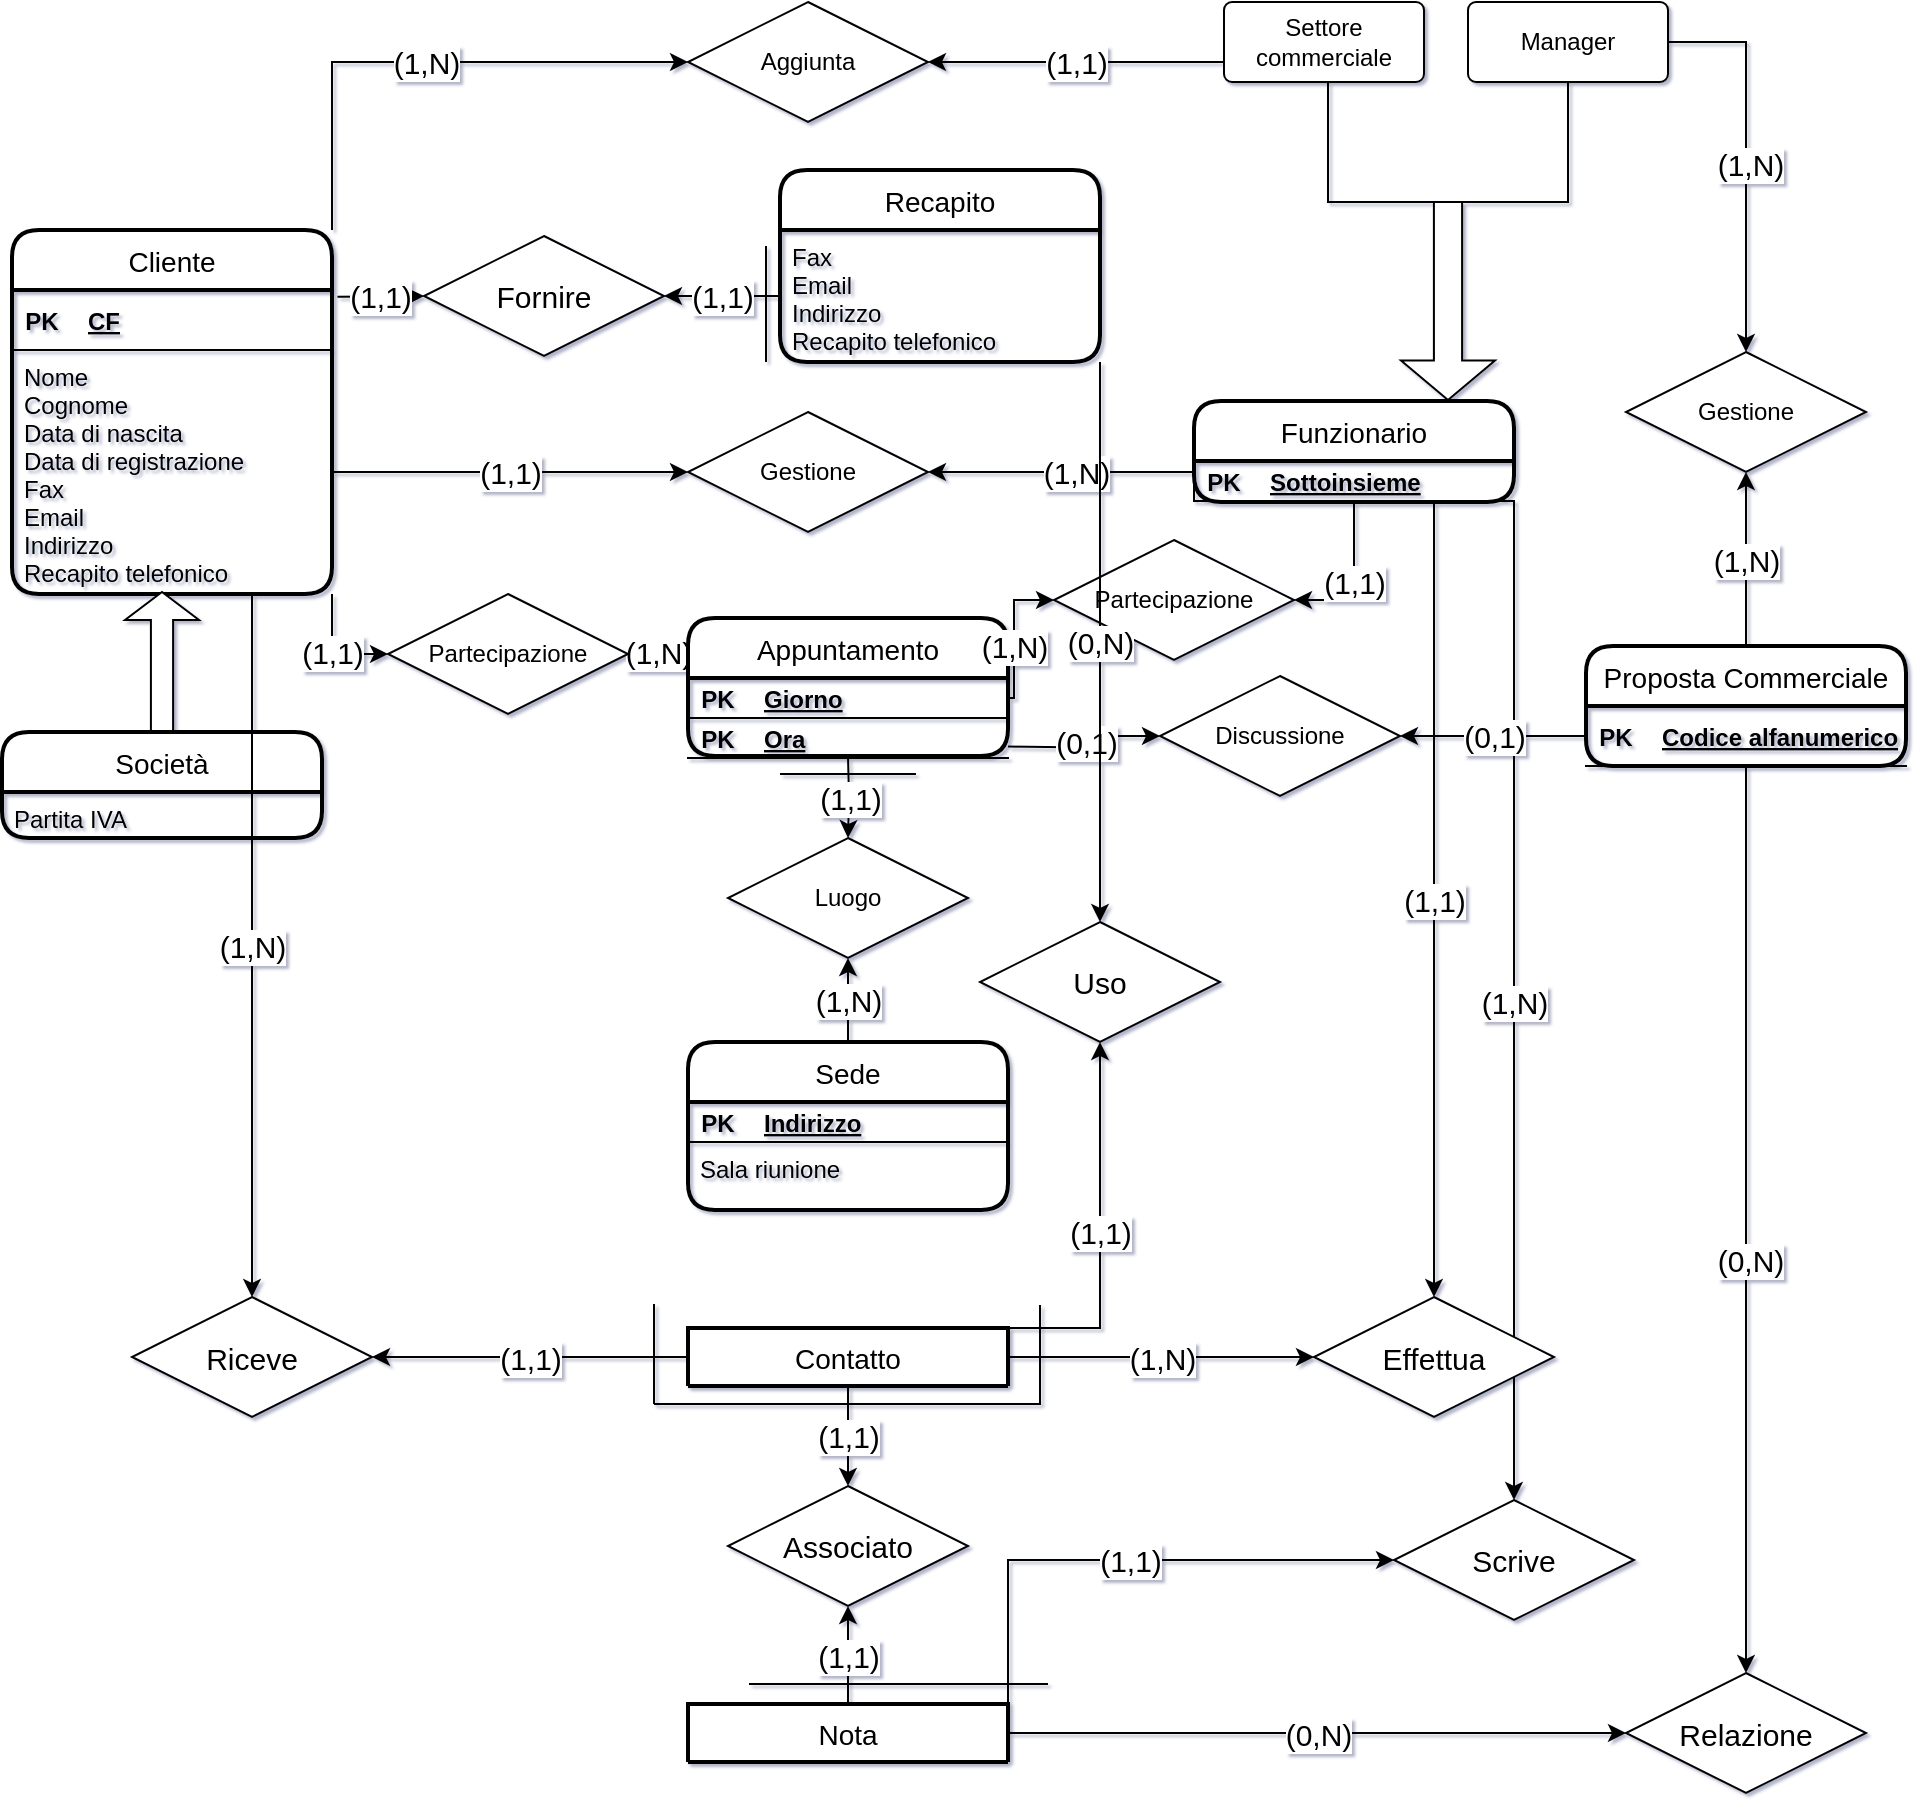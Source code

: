 <mxfile version="15.8.7" type="device"><diagram id="R2lEEEUBdFMjLlhIrx00" name="Page-1"><mxGraphModel dx="1117" dy="770" grid="0" gridSize="10" guides="1" tooltips="1" connect="1" arrows="1" fold="1" page="1" pageScale="1" pageWidth="850" pageHeight="1100" background="none" math="0" shadow="1" extFonts="Permanent Marker^https://fonts.googleapis.com/css?family=Permanent+Marker"><root><mxCell id="0"/><mxCell id="1" parent="0"/><mxCell id="VJOjhiWdW_YDHbtHJKbn-21" value="(1,N)" style="edgeStyle=orthogonalEdgeStyle;rounded=0;orthogonalLoop=1;jettySize=auto;html=1;exitX=1;exitY=0;exitDx=0;exitDy=0;fontSize=15;entryX=0;entryY=0.5;entryDx=0;entryDy=0;" edge="1" parent="1" source="4T5RwzuXy2C1hNCw67iF-1" target="4T5RwzuXy2C1hNCw67iF-84"><mxGeometry relative="1" as="geometry"><Array as="points"><mxPoint x="480" y="96"/></Array></mxGeometry></mxCell><mxCell id="4T5RwzuXy2C1hNCw67iF-1" value="Cliente" style="swimlane;childLayout=stackLayout;horizontal=1;startSize=30;horizontalStack=0;rounded=1;fontSize=14;fontStyle=0;strokeWidth=2;resizeParent=0;resizeLast=1;shadow=0;dashed=0;align=center;" parent="1" vertex="1"><mxGeometry x="320" y="180" width="160" height="182" as="geometry"/></mxCell><mxCell id="4T5RwzuXy2C1hNCw67iF-35" value="" style="shape=table;startSize=0;container=1;collapsible=1;childLayout=tableLayout;fixedRows=1;rowLines=0;fontStyle=0;align=center;resizeLast=1;strokeColor=none;fillColor=none;" parent="4T5RwzuXy2C1hNCw67iF-1" vertex="1"><mxGeometry y="30" width="160" height="30" as="geometry"/></mxCell><mxCell id="4T5RwzuXy2C1hNCw67iF-36" value="" style="shape=partialRectangle;collapsible=0;dropTarget=0;pointerEvents=0;fillColor=none;top=0;left=0;bottom=1;right=0;points=[[0,0.5],[1,0.5]];portConstraint=eastwest;" parent="4T5RwzuXy2C1hNCw67iF-35" vertex="1"><mxGeometry width="160" height="30" as="geometry"/></mxCell><mxCell id="4T5RwzuXy2C1hNCw67iF-37" value="PK" style="shape=partialRectangle;connectable=0;fillColor=none;top=0;left=0;bottom=0;right=0;fontStyle=1;overflow=hidden;" parent="4T5RwzuXy2C1hNCw67iF-36" vertex="1"><mxGeometry width="30" height="30" as="geometry"><mxRectangle width="30" height="30" as="alternateBounds"/></mxGeometry></mxCell><mxCell id="4T5RwzuXy2C1hNCw67iF-38" value="CF" style="shape=partialRectangle;connectable=0;fillColor=none;top=0;left=0;bottom=0;right=0;align=left;spacingLeft=6;fontStyle=5;overflow=hidden;labelBackgroundColor=none;labelBorderColor=none;" parent="4T5RwzuXy2C1hNCw67iF-36" vertex="1"><mxGeometry x="30" width="130" height="30" as="geometry"><mxRectangle width="130" height="30" as="alternateBounds"/></mxGeometry></mxCell><mxCell id="4T5RwzuXy2C1hNCw67iF-2" value="Nome&#10;Cognome&#10;Data di nascita&#10;Data di registrazione&#10;Fax&#10;Email&#10;Indirizzo&#10;Recapito telefonico" style="align=left;strokeColor=none;fillColor=none;spacingLeft=4;fontSize=12;verticalAlign=top;resizable=0;rotatable=0;part=1;labelBackgroundColor=none;labelBorderColor=none;" parent="4T5RwzuXy2C1hNCw67iF-1" vertex="1"><mxGeometry y="60" width="160" height="122" as="geometry"/></mxCell><mxCell id="4T5RwzuXy2C1hNCw67iF-3" value="" style="shape=singleArrow;direction=north;whiteSpace=wrap;html=1;labelBackgroundColor=none;labelBorderColor=none;" parent="1" vertex="1"><mxGeometry x="376.5" y="361" width="37" height="70" as="geometry"/></mxCell><mxCell id="4T5RwzuXy2C1hNCw67iF-4" value="Società" style="swimlane;childLayout=stackLayout;horizontal=1;startSize=30;horizontalStack=0;rounded=1;fontSize=14;fontStyle=0;strokeWidth=2;resizeParent=0;resizeLast=1;shadow=0;dashed=0;align=center;" parent="1" vertex="1"><mxGeometry x="315" y="431" width="160" height="53" as="geometry"/></mxCell><mxCell id="4T5RwzuXy2C1hNCw67iF-5" value="Partita IVA" style="align=left;strokeColor=none;fillColor=none;spacingLeft=4;fontSize=12;verticalAlign=top;resizable=0;rotatable=0;part=1;labelBackgroundColor=none;labelBorderColor=none;" parent="4T5RwzuXy2C1hNCw67iF-4" vertex="1"><mxGeometry y="30" width="160" height="23" as="geometry"/></mxCell><mxCell id="VJOjhiWdW_YDHbtHJKbn-25" value="(1,N)" style="edgeStyle=orthogonalEdgeStyle;rounded=0;orthogonalLoop=1;jettySize=auto;html=1;exitX=0;exitY=1;exitDx=0;exitDy=0;fontSize=15;" edge="1" parent="1" source="4T5RwzuXy2C1hNCw67iF-6" target="4T5RwzuXy2C1hNCw67iF-9"><mxGeometry relative="1" as="geometry"><Array as="points"><mxPoint x="911" y="301"/></Array></mxGeometry></mxCell><mxCell id="VJOjhiWdW_YDHbtHJKbn-28" value="(1,1)" style="edgeStyle=orthogonalEdgeStyle;rounded=0;orthogonalLoop=1;jettySize=auto;html=1;exitX=0.5;exitY=1;exitDx=0;exitDy=0;entryX=1;entryY=0.5;entryDx=0;entryDy=0;fontSize=15;" edge="1" parent="1" source="4T5RwzuXy2C1hNCw67iF-6" target="4T5RwzuXy2C1hNCw67iF-21"><mxGeometry relative="1" as="geometry"/></mxCell><mxCell id="VJOjhiWdW_YDHbtHJKbn-57" value="(1,1)" style="edgeStyle=orthogonalEdgeStyle;rounded=0;orthogonalLoop=1;jettySize=auto;html=1;exitX=0.75;exitY=1;exitDx=0;exitDy=0;fontSize=15;" edge="1" parent="1" source="4T5RwzuXy2C1hNCw67iF-6" target="VJOjhiWdW_YDHbtHJKbn-49"><mxGeometry relative="1" as="geometry"/></mxCell><mxCell id="VJOjhiWdW_YDHbtHJKbn-68" value="(1,N)" style="edgeStyle=orthogonalEdgeStyle;rounded=0;orthogonalLoop=1;jettySize=auto;html=1;exitX=1;exitY=1;exitDx=0;exitDy=0;entryX=0.5;entryY=0;entryDx=0;entryDy=0;fontSize=15;" edge="1" parent="1" source="4T5RwzuXy2C1hNCw67iF-6" target="VJOjhiWdW_YDHbtHJKbn-67"><mxGeometry relative="1" as="geometry"/></mxCell><mxCell id="4T5RwzuXy2C1hNCw67iF-6" value="Funzionario" style="swimlane;childLayout=stackLayout;horizontal=1;startSize=30;horizontalStack=0;rounded=1;fontSize=14;fontStyle=0;strokeWidth=2;resizeParent=0;resizeLast=1;shadow=0;dashed=0;align=center;" parent="1" vertex="1"><mxGeometry x="911" y="265.5" width="160" height="50.5" as="geometry"/></mxCell><mxCell id="VJOjhiWdW_YDHbtHJKbn-97" value="" style="shape=table;startSize=0;container=1;collapsible=1;childLayout=tableLayout;fixedRows=1;rowLines=0;fontStyle=0;align=center;resizeLast=1;strokeColor=none;fillColor=none;fontSize=15;" vertex="1" parent="4T5RwzuXy2C1hNCw67iF-6"><mxGeometry y="30" width="160" height="20.5" as="geometry"/></mxCell><mxCell id="VJOjhiWdW_YDHbtHJKbn-98" value="" style="shape=partialRectangle;collapsible=0;dropTarget=0;pointerEvents=0;fillColor=none;top=0;left=0;bottom=1;right=0;points=[[0,0.5],[1,0.5]];portConstraint=eastwest;fontSize=15;" vertex="1" parent="VJOjhiWdW_YDHbtHJKbn-97"><mxGeometry width="160" height="20" as="geometry"/></mxCell><mxCell id="VJOjhiWdW_YDHbtHJKbn-99" value="PK" style="shape=partialRectangle;connectable=0;fillColor=none;top=0;left=0;bottom=0;right=0;fontStyle=1;overflow=hidden;fontSize=12;" vertex="1" parent="VJOjhiWdW_YDHbtHJKbn-98"><mxGeometry width="30" height="20" as="geometry"><mxRectangle width="30" height="20" as="alternateBounds"/></mxGeometry></mxCell><mxCell id="VJOjhiWdW_YDHbtHJKbn-100" value="Sottoinsieme" style="shape=partialRectangle;connectable=0;fillColor=none;top=0;left=0;bottom=0;right=0;align=left;spacingLeft=6;fontStyle=5;overflow=hidden;fontSize=12;" vertex="1" parent="VJOjhiWdW_YDHbtHJKbn-98"><mxGeometry x="30" width="130" height="20" as="geometry"><mxRectangle width="130" height="20" as="alternateBounds"/></mxGeometry></mxCell><mxCell id="VJOjhiWdW_YDHbtHJKbn-27" value="(1,N)" style="edgeStyle=orthogonalEdgeStyle;rounded=0;orthogonalLoop=1;jettySize=auto;html=1;exitX=0;exitY=0.25;exitDx=0;exitDy=0;fontSize=15;" edge="1" parent="1" source="4T5RwzuXy2C1hNCw67iF-17" target="4T5RwzuXy2C1hNCw67iF-14"><mxGeometry relative="1" as="geometry"/></mxCell><mxCell id="4T5RwzuXy2C1hNCw67iF-17" value="Appuntamento" style="swimlane;childLayout=stackLayout;horizontal=1;startSize=30;horizontalStack=0;rounded=1;fontSize=14;fontStyle=0;strokeWidth=2;resizeParent=0;resizeLast=1;shadow=0;dashed=0;align=center;" parent="1" vertex="1"><mxGeometry x="658" y="374" width="160" height="69" as="geometry"/></mxCell><mxCell id="VJOjhiWdW_YDHbtHJKbn-89" value="" style="shape=table;startSize=0;container=1;collapsible=1;childLayout=tableLayout;fixedRows=1;rowLines=0;fontStyle=0;align=center;resizeLast=1;strokeColor=none;fillColor=none;fontSize=15;" vertex="1" parent="4T5RwzuXy2C1hNCw67iF-17"><mxGeometry y="30" width="160" height="40" as="geometry"/></mxCell><mxCell id="VJOjhiWdW_YDHbtHJKbn-93" value="" style="shape=partialRectangle;collapsible=0;dropTarget=0;pointerEvents=0;fillColor=none;top=0;left=0;bottom=1;right=0;points=[[0,0.5],[1,0.5]];portConstraint=eastwest;fontSize=15;" vertex="1" parent="VJOjhiWdW_YDHbtHJKbn-89"><mxGeometry width="160" height="20" as="geometry"/></mxCell><mxCell id="VJOjhiWdW_YDHbtHJKbn-94" value="PK" style="shape=partialRectangle;connectable=0;fillColor=none;top=0;left=0;bottom=0;right=0;fontStyle=1;overflow=hidden;fontSize=12;" vertex="1" parent="VJOjhiWdW_YDHbtHJKbn-93"><mxGeometry width="30" height="20" as="geometry"><mxRectangle width="30" height="20" as="alternateBounds"/></mxGeometry></mxCell><mxCell id="VJOjhiWdW_YDHbtHJKbn-95" value="Giorno" style="shape=partialRectangle;connectable=0;fillColor=none;top=0;left=0;bottom=0;right=0;align=left;spacingLeft=6;fontStyle=5;overflow=hidden;fontSize=12;" vertex="1" parent="VJOjhiWdW_YDHbtHJKbn-93"><mxGeometry x="30" width="130" height="20" as="geometry"><mxRectangle width="130" height="20" as="alternateBounds"/></mxGeometry></mxCell><mxCell id="VJOjhiWdW_YDHbtHJKbn-90" value="" style="shape=partialRectangle;collapsible=0;dropTarget=0;pointerEvents=0;fillColor=none;top=0;left=0;bottom=1;right=0;points=[[0,0.5],[1,0.5]];portConstraint=eastwest;fontSize=15;" vertex="1" parent="VJOjhiWdW_YDHbtHJKbn-89"><mxGeometry y="20" width="160" height="20" as="geometry"/></mxCell><mxCell id="VJOjhiWdW_YDHbtHJKbn-91" value="PK" style="shape=partialRectangle;connectable=0;fillColor=none;top=0;left=0;bottom=0;right=0;fontStyle=1;overflow=hidden;fontSize=12;" vertex="1" parent="VJOjhiWdW_YDHbtHJKbn-90"><mxGeometry width="30" height="20" as="geometry"><mxRectangle width="30" height="20" as="alternateBounds"/></mxGeometry></mxCell><mxCell id="VJOjhiWdW_YDHbtHJKbn-92" value="Ora" style="shape=partialRectangle;connectable=0;fillColor=none;top=0;left=0;bottom=0;right=0;align=left;spacingLeft=6;fontStyle=5;overflow=hidden;fontSize=12;" vertex="1" parent="VJOjhiWdW_YDHbtHJKbn-90"><mxGeometry x="30" width="130" height="20" as="geometry"><mxRectangle width="130" height="20" as="alternateBounds"/></mxGeometry></mxCell><mxCell id="4T5RwzuXy2C1hNCw67iF-19" style="edgeStyle=orthogonalEdgeStyle;rounded=0;orthogonalLoop=1;jettySize=auto;html=1;exitX=0.5;exitY=1;exitDx=0;exitDy=0;" parent="4T5RwzuXy2C1hNCw67iF-17" edge="1"><mxGeometry relative="1" as="geometry"><mxPoint x="80" y="69" as="sourcePoint"/><mxPoint x="80" y="69" as="targetPoint"/></mxGeometry></mxCell><mxCell id="VJOjhiWdW_YDHbtHJKbn-32" value="(1,N)" style="edgeStyle=orthogonalEdgeStyle;rounded=0;orthogonalLoop=1;jettySize=auto;html=1;exitX=0.5;exitY=0;exitDx=0;exitDy=0;entryX=0.5;entryY=1;entryDx=0;entryDy=0;fontSize=15;" edge="1" parent="1" source="4T5RwzuXy2C1hNCw67iF-25" target="4T5RwzuXy2C1hNCw67iF-27"><mxGeometry relative="1" as="geometry"/></mxCell><mxCell id="4T5RwzuXy2C1hNCw67iF-25" value="Sede" style="swimlane;childLayout=stackLayout;horizontal=1;startSize=30;horizontalStack=0;rounded=1;fontSize=14;fontStyle=0;strokeWidth=2;resizeParent=0;resizeLast=1;shadow=0;dashed=0;align=center;" parent="1" vertex="1"><mxGeometry x="658" y="586" width="160" height="84" as="geometry"/></mxCell><mxCell id="4T5RwzuXy2C1hNCw67iF-39" value="" style="shape=table;startSize=0;container=1;collapsible=1;childLayout=tableLayout;fixedRows=1;rowLines=0;fontStyle=0;align=center;resizeLast=1;strokeColor=none;fillColor=none;" parent="4T5RwzuXy2C1hNCw67iF-25" vertex="1"><mxGeometry y="30" width="160" height="20" as="geometry"/></mxCell><mxCell id="4T5RwzuXy2C1hNCw67iF-40" value="" style="shape=partialRectangle;collapsible=0;dropTarget=0;pointerEvents=0;fillColor=none;top=0;left=0;bottom=1;right=0;points=[[0,0.5],[1,0.5]];portConstraint=eastwest;" parent="4T5RwzuXy2C1hNCw67iF-39" vertex="1"><mxGeometry width="160" height="20" as="geometry"/></mxCell><mxCell id="4T5RwzuXy2C1hNCw67iF-41" value="PK" style="shape=partialRectangle;connectable=0;fillColor=none;top=0;left=0;bottom=0;right=0;fontStyle=1;overflow=hidden;" parent="4T5RwzuXy2C1hNCw67iF-40" vertex="1"><mxGeometry width="30" height="20" as="geometry"><mxRectangle width="30" height="20" as="alternateBounds"/></mxGeometry></mxCell><mxCell id="4T5RwzuXy2C1hNCw67iF-42" value="Indirizzo" style="shape=partialRectangle;connectable=0;fillColor=none;top=0;left=0;bottom=0;right=0;align=left;spacingLeft=6;fontStyle=5;overflow=hidden;labelBackgroundColor=none;labelBorderColor=none;" parent="4T5RwzuXy2C1hNCw67iF-40" vertex="1"><mxGeometry x="30" width="130" height="20" as="geometry"><mxRectangle width="130" height="20" as="alternateBounds"/></mxGeometry></mxCell><mxCell id="4T5RwzuXy2C1hNCw67iF-26" value="Sala riunione" style="align=left;strokeColor=none;fillColor=none;spacingLeft=4;fontSize=12;verticalAlign=top;resizable=0;rotatable=0;part=1;labelBackgroundColor=none;labelBorderColor=none;" parent="4T5RwzuXy2C1hNCw67iF-25" vertex="1"><mxGeometry y="50" width="160" height="34" as="geometry"/></mxCell><mxCell id="4T5RwzuXy2C1hNCw67iF-9" value="Gestione" style="shape=rhombus;perimeter=rhombusPerimeter;whiteSpace=wrap;html=1;align=center;labelBackgroundColor=none;labelBorderColor=none;" parent="1" vertex="1"><mxGeometry x="658" y="271" width="120" height="60" as="geometry"/></mxCell><mxCell id="4T5RwzuXy2C1hNCw67iF-14" value="Partecipazione" style="shape=rhombus;perimeter=rhombusPerimeter;whiteSpace=wrap;html=1;align=center;labelBackgroundColor=none;labelBorderColor=none;" parent="1" vertex="1"><mxGeometry x="508" y="362" width="120" height="60" as="geometry"/></mxCell><mxCell id="4T5RwzuXy2C1hNCw67iF-21" value="Partecipazione" style="shape=rhombus;perimeter=rhombusPerimeter;whiteSpace=wrap;html=1;align=center;labelBackgroundColor=none;labelBorderColor=none;" parent="1" vertex="1"><mxGeometry x="841" y="335" width="120" height="60" as="geometry"/></mxCell><mxCell id="4T5RwzuXy2C1hNCw67iF-27" value="Luogo" style="shape=rhombus;perimeter=rhombusPerimeter;whiteSpace=wrap;html=1;align=center;labelBackgroundColor=none;labelBorderColor=none;" parent="1" vertex="1"><mxGeometry x="678" y="484" width="120" height="60" as="geometry"/></mxCell><mxCell id="VJOjhiWdW_YDHbtHJKbn-37" value="(1,N)" style="edgeStyle=orthogonalEdgeStyle;rounded=0;orthogonalLoop=1;jettySize=auto;html=1;exitX=0.5;exitY=0;exitDx=0;exitDy=0;fontSize=15;" edge="1" parent="1" source="4T5RwzuXy2C1hNCw67iF-62" target="4T5RwzuXy2C1hNCw67iF-77"><mxGeometry relative="1" as="geometry"/></mxCell><mxCell id="VJOjhiWdW_YDHbtHJKbn-64" style="edgeStyle=orthogonalEdgeStyle;rounded=0;orthogonalLoop=1;jettySize=auto;html=1;entryX=0.5;entryY=0;entryDx=0;entryDy=0;fontSize=15;" edge="1" parent="1" source="4T5RwzuXy2C1hNCw67iF-62" target="VJOjhiWdW_YDHbtHJKbn-63"><mxGeometry relative="1" as="geometry"/></mxCell><mxCell id="VJOjhiWdW_YDHbtHJKbn-66" value="(0,N)" style="edgeLabel;html=1;align=center;verticalAlign=middle;resizable=0;points=[];fontSize=15;" vertex="1" connectable="0" parent="VJOjhiWdW_YDHbtHJKbn-64"><mxGeometry x="0.086" y="2" relative="1" as="geometry"><mxPoint as="offset"/></mxGeometry></mxCell><mxCell id="4T5RwzuXy2C1hNCw67iF-62" value="Proposta Commerciale" style="swimlane;childLayout=stackLayout;horizontal=1;startSize=30;horizontalStack=0;rounded=1;fontSize=14;fontStyle=0;strokeWidth=2;resizeParent=0;resizeLast=1;shadow=0;dashed=0;align=center;" parent="1" vertex="1"><mxGeometry x="1107" y="388" width="160" height="60" as="geometry"/></mxCell><mxCell id="4T5RwzuXy2C1hNCw67iF-64" value="" style="shape=table;startSize=0;container=1;collapsible=1;childLayout=tableLayout;fixedRows=1;rowLines=0;fontStyle=0;align=center;resizeLast=1;strokeColor=none;fillColor=none;" parent="4T5RwzuXy2C1hNCw67iF-62" vertex="1"><mxGeometry y="30" width="160" height="30" as="geometry"/></mxCell><mxCell id="4T5RwzuXy2C1hNCw67iF-65" value="" style="shape=partialRectangle;collapsible=0;dropTarget=0;pointerEvents=0;fillColor=none;top=0;left=0;bottom=1;right=0;points=[[0,0.5],[1,0.5]];portConstraint=eastwest;" parent="4T5RwzuXy2C1hNCw67iF-64" vertex="1"><mxGeometry width="160" height="30" as="geometry"/></mxCell><mxCell id="4T5RwzuXy2C1hNCw67iF-66" value="PK" style="shape=partialRectangle;connectable=0;fillColor=none;top=0;left=0;bottom=0;right=0;fontStyle=1;overflow=hidden;" parent="4T5RwzuXy2C1hNCw67iF-65" vertex="1"><mxGeometry width="30" height="30" as="geometry"><mxRectangle width="30" height="30" as="alternateBounds"/></mxGeometry></mxCell><mxCell id="4T5RwzuXy2C1hNCw67iF-67" value="Codice alfanumerico" style="shape=partialRectangle;connectable=0;fillColor=none;top=0;left=0;bottom=0;right=0;align=left;spacingLeft=6;fontStyle=5;overflow=hidden;labelBackgroundColor=none;labelBorderColor=none;" parent="4T5RwzuXy2C1hNCw67iF-65" vertex="1"><mxGeometry x="30" width="130" height="30" as="geometry"><mxRectangle width="130" height="30" as="alternateBounds"/></mxGeometry></mxCell><mxCell id="4T5RwzuXy2C1hNCw67iF-68" value="Discussione" style="shape=rhombus;perimeter=rhombusPerimeter;whiteSpace=wrap;html=1;align=center;labelBackgroundColor=none;labelBorderColor=none;" parent="1" vertex="1"><mxGeometry x="894" y="403" width="120" height="60" as="geometry"/></mxCell><mxCell id="4T5RwzuXy2C1hNCw67iF-73" value="" style="shape=singleArrow;direction=south;whiteSpace=wrap;html=1;labelBackgroundColor=none;labelBorderColor=none;" parent="1" vertex="1"><mxGeometry x="1014.5" y="166" width="47" height="99" as="geometry"/></mxCell><mxCell id="4T5RwzuXy2C1hNCw67iF-74" value="" style="shape=partialRectangle;whiteSpace=wrap;html=1;bottom=1;right=1;left=1;top=0;fillColor=none;routingCenterX=-0.5;labelBackgroundColor=none;labelBorderColor=none;" parent="1" vertex="1"><mxGeometry x="978" y="106" width="120" height="60" as="geometry"/></mxCell><mxCell id="VJOjhiWdW_YDHbtHJKbn-22" value="(1,1)" style="edgeStyle=orthogonalEdgeStyle;rounded=0;orthogonalLoop=1;jettySize=auto;html=1;exitX=0;exitY=0.75;exitDx=0;exitDy=0;entryX=1;entryY=0.5;entryDx=0;entryDy=0;fontSize=15;" edge="1" parent="1" source="4T5RwzuXy2C1hNCw67iF-75" target="4T5RwzuXy2C1hNCw67iF-84"><mxGeometry relative="1" as="geometry"/></mxCell><mxCell id="4T5RwzuXy2C1hNCw67iF-75" value="Settore commerciale" style="rounded=1;arcSize=10;whiteSpace=wrap;html=1;align=center;labelBackgroundColor=none;labelBorderColor=none;" parent="1" vertex="1"><mxGeometry x="926" y="66" width="100" height="40" as="geometry"/></mxCell><mxCell id="VJOjhiWdW_YDHbtHJKbn-38" style="edgeStyle=orthogonalEdgeStyle;rounded=0;orthogonalLoop=1;jettySize=auto;html=1;exitX=1;exitY=0.5;exitDx=0;exitDy=0;fontSize=15;" edge="1" parent="1" source="4T5RwzuXy2C1hNCw67iF-76" target="4T5RwzuXy2C1hNCw67iF-77"><mxGeometry relative="1" as="geometry"/></mxCell><mxCell id="VJOjhiWdW_YDHbtHJKbn-39" value="(1,N)" style="edgeLabel;html=1;align=center;verticalAlign=middle;resizable=0;points=[];fontSize=15;" vertex="1" connectable="0" parent="VJOjhiWdW_YDHbtHJKbn-38"><mxGeometry x="0.027" y="2" relative="1" as="geometry"><mxPoint as="offset"/></mxGeometry></mxCell><mxCell id="4T5RwzuXy2C1hNCw67iF-76" value="Manager" style="rounded=1;arcSize=10;whiteSpace=wrap;html=1;align=center;labelBackgroundColor=none;labelBorderColor=none;" parent="1" vertex="1"><mxGeometry x="1048" y="66" width="100" height="40" as="geometry"/></mxCell><mxCell id="4T5RwzuXy2C1hNCw67iF-77" value="Gestione" style="shape=rhombus;perimeter=rhombusPerimeter;whiteSpace=wrap;html=1;align=center;labelBackgroundColor=none;labelBorderColor=none;" parent="1" vertex="1"><mxGeometry x="1127" y="241" width="120" height="60" as="geometry"/></mxCell><mxCell id="4T5RwzuXy2C1hNCw67iF-84" value="Aggiunta" style="shape=rhombus;perimeter=rhombusPerimeter;whiteSpace=wrap;html=1;align=center;labelBackgroundColor=none;labelBorderColor=none;" parent="1" vertex="1"><mxGeometry x="658" y="66" width="120" height="60" as="geometry"/></mxCell><mxCell id="VJOjhiWdW_YDHbtHJKbn-56" value="(1,1)" style="edgeStyle=orthogonalEdgeStyle;rounded=0;orthogonalLoop=1;jettySize=auto;html=1;exitX=0.5;exitY=0;exitDx=0;exitDy=0;fontSize=15;" edge="1" parent="1" source="VJOjhiWdW_YDHbtHJKbn-1" target="VJOjhiWdW_YDHbtHJKbn-54"><mxGeometry relative="1" as="geometry"/></mxCell><mxCell id="VJOjhiWdW_YDHbtHJKbn-65" value="(0,N)" style="edgeStyle=orthogonalEdgeStyle;rounded=0;orthogonalLoop=1;jettySize=auto;html=1;exitX=1;exitY=0.5;exitDx=0;exitDy=0;fontSize=15;" edge="1" parent="1" source="VJOjhiWdW_YDHbtHJKbn-1" target="VJOjhiWdW_YDHbtHJKbn-63"><mxGeometry relative="1" as="geometry"/></mxCell><mxCell id="VJOjhiWdW_YDHbtHJKbn-70" value="(1,1)" style="edgeStyle=orthogonalEdgeStyle;rounded=0;orthogonalLoop=1;jettySize=auto;html=1;exitX=1;exitY=0;exitDx=0;exitDy=0;entryX=0;entryY=0.5;entryDx=0;entryDy=0;fontSize=15;" edge="1" parent="1" source="VJOjhiWdW_YDHbtHJKbn-1" target="VJOjhiWdW_YDHbtHJKbn-67"><mxGeometry relative="1" as="geometry"/></mxCell><mxCell id="VJOjhiWdW_YDHbtHJKbn-1" value="Nota" style="swimlane;childLayout=stackLayout;horizontal=1;startSize=30;horizontalStack=0;rounded=1;fontSize=14;fontStyle=0;strokeWidth=2;resizeParent=0;resizeLast=1;shadow=0;dashed=0;align=center;" vertex="1" parent="1"><mxGeometry x="658" y="917" width="160" height="29" as="geometry"/></mxCell><mxCell id="VJOjhiWdW_YDHbtHJKbn-24" value="(1,1)" style="edgeStyle=orthogonalEdgeStyle;rounded=0;orthogonalLoop=1;jettySize=auto;html=1;exitX=1;exitY=0.5;exitDx=0;exitDy=0;entryX=0;entryY=0.5;entryDx=0;entryDy=0;fontSize=15;" edge="1" parent="1" source="4T5RwzuXy2C1hNCw67iF-2" target="4T5RwzuXy2C1hNCw67iF-9"><mxGeometry relative="1" as="geometry"/></mxCell><mxCell id="VJOjhiWdW_YDHbtHJKbn-26" value="(1,1)" style="edgeStyle=orthogonalEdgeStyle;rounded=0;orthogonalLoop=1;jettySize=auto;html=1;exitX=1;exitY=1;exitDx=0;exitDy=0;entryX=0;entryY=0.5;entryDx=0;entryDy=0;fontSize=15;" edge="1" parent="1" source="4T5RwzuXy2C1hNCw67iF-2" target="4T5RwzuXy2C1hNCw67iF-14"><mxGeometry relative="1" as="geometry"/></mxCell><mxCell id="VJOjhiWdW_YDHbtHJKbn-30" value="(1,N)" style="edgeStyle=orthogonalEdgeStyle;rounded=0;orthogonalLoop=1;jettySize=auto;html=1;exitX=1;exitY=0.25;exitDx=0;exitDy=0;entryX=0;entryY=0.5;entryDx=0;entryDy=0;fontSize=15;" edge="1" parent="1" target="4T5RwzuXy2C1hNCw67iF-21"><mxGeometry relative="1" as="geometry"><mxPoint x="818" y="428.75" as="sourcePoint"/><Array as="points"><mxPoint x="821" y="414"/><mxPoint x="821" y="365"/></Array></mxGeometry></mxCell><mxCell id="VJOjhiWdW_YDHbtHJKbn-31" value="(1,1)" style="edgeStyle=orthogonalEdgeStyle;rounded=0;orthogonalLoop=1;jettySize=auto;html=1;exitX=0.5;exitY=1;exitDx=0;exitDy=0;fontSize=15;" edge="1" parent="1" target="4T5RwzuXy2C1hNCw67iF-27"><mxGeometry relative="1" as="geometry"><mxPoint x="738" y="443" as="sourcePoint"/></mxGeometry></mxCell><mxCell id="VJOjhiWdW_YDHbtHJKbn-35" value="(0,1)" style="edgeStyle=orthogonalEdgeStyle;rounded=0;orthogonalLoop=1;jettySize=auto;html=1;exitX=1;exitY=0.75;exitDx=0;exitDy=0;entryX=0;entryY=0.5;entryDx=0;entryDy=0;fontSize=15;" edge="1" parent="1" target="4T5RwzuXy2C1hNCw67iF-68"><mxGeometry relative="1" as="geometry"><mxPoint x="818" y="438.25" as="sourcePoint"/></mxGeometry></mxCell><mxCell id="VJOjhiWdW_YDHbtHJKbn-36" value="(0,1)" style="edgeStyle=orthogonalEdgeStyle;rounded=0;orthogonalLoop=1;jettySize=auto;html=1;exitX=0;exitY=0.5;exitDx=0;exitDy=0;entryX=1;entryY=0.5;entryDx=0;entryDy=0;fontSize=15;" edge="1" parent="1" source="4T5RwzuXy2C1hNCw67iF-65" target="4T5RwzuXy2C1hNCw67iF-68"><mxGeometry relative="1" as="geometry"/></mxCell><mxCell id="VJOjhiWdW_YDHbtHJKbn-43" value="" style="endArrow=none;html=1;rounded=0;fontSize=15;" edge="1" parent="1"><mxGeometry width="50" height="50" relative="1" as="geometry"><mxPoint x="704" y="452" as="sourcePoint"/><mxPoint x="772" y="452" as="targetPoint"/></mxGeometry></mxCell><mxCell id="VJOjhiWdW_YDHbtHJKbn-51" value="(1,N)" style="edgeStyle=orthogonalEdgeStyle;rounded=0;orthogonalLoop=1;jettySize=auto;html=1;exitX=1;exitY=0.5;exitDx=0;exitDy=0;fontSize=15;" edge="1" parent="1" source="VJOjhiWdW_YDHbtHJKbn-46" target="VJOjhiWdW_YDHbtHJKbn-49"><mxGeometry relative="1" as="geometry"/></mxCell><mxCell id="VJOjhiWdW_YDHbtHJKbn-52" value="(1,1)" style="edgeStyle=orthogonalEdgeStyle;rounded=0;orthogonalLoop=1;jettySize=auto;html=1;exitX=0;exitY=0.5;exitDx=0;exitDy=0;entryX=1;entryY=0.5;entryDx=0;entryDy=0;fontSize=15;" edge="1" parent="1" source="VJOjhiWdW_YDHbtHJKbn-46" target="VJOjhiWdW_YDHbtHJKbn-48"><mxGeometry relative="1" as="geometry"/></mxCell><mxCell id="VJOjhiWdW_YDHbtHJKbn-55" value="(1,1)" style="edgeStyle=orthogonalEdgeStyle;rounded=0;orthogonalLoop=1;jettySize=auto;html=1;exitX=0.5;exitY=1;exitDx=0;exitDy=0;fontSize=15;" edge="1" parent="1" source="VJOjhiWdW_YDHbtHJKbn-46" target="VJOjhiWdW_YDHbtHJKbn-54"><mxGeometry relative="1" as="geometry"/></mxCell><mxCell id="VJOjhiWdW_YDHbtHJKbn-87" value="(1,1)" style="edgeStyle=orthogonalEdgeStyle;rounded=0;orthogonalLoop=1;jettySize=auto;html=1;exitX=1;exitY=0;exitDx=0;exitDy=0;entryX=0.5;entryY=1;entryDx=0;entryDy=0;fontSize=15;" edge="1" parent="1" source="VJOjhiWdW_YDHbtHJKbn-46" target="VJOjhiWdW_YDHbtHJKbn-85"><mxGeometry relative="1" as="geometry"><Array as="points"><mxPoint x="864" y="729"/></Array></mxGeometry></mxCell><mxCell id="VJOjhiWdW_YDHbtHJKbn-46" value="Contatto" style="swimlane;childLayout=stackLayout;horizontal=1;startSize=30;horizontalStack=0;rounded=1;fontSize=14;fontStyle=0;strokeWidth=2;resizeParent=0;resizeLast=1;shadow=0;dashed=0;align=center;" vertex="1" parent="1"><mxGeometry x="658" y="729" width="160" height="29" as="geometry"/></mxCell><mxCell id="VJOjhiWdW_YDHbtHJKbn-48" value="Riceve" style="shape=rhombus;perimeter=rhombusPerimeter;whiteSpace=wrap;html=1;align=center;fontSize=15;" vertex="1" parent="1"><mxGeometry x="380" y="713.5" width="120" height="60" as="geometry"/></mxCell><mxCell id="VJOjhiWdW_YDHbtHJKbn-49" value="Effettua" style="shape=rhombus;perimeter=rhombusPerimeter;whiteSpace=wrap;html=1;align=center;fontSize=15;" vertex="1" parent="1"><mxGeometry x="971" y="713.5" width="120" height="60" as="geometry"/></mxCell><mxCell id="VJOjhiWdW_YDHbtHJKbn-53" value="(1,N)" style="edgeStyle=orthogonalEdgeStyle;rounded=0;orthogonalLoop=1;jettySize=auto;html=1;exitX=0.75;exitY=1;exitDx=0;exitDy=0;fontSize=15;" edge="1" parent="1" source="4T5RwzuXy2C1hNCw67iF-2" target="VJOjhiWdW_YDHbtHJKbn-48"><mxGeometry relative="1" as="geometry"/></mxCell><mxCell id="VJOjhiWdW_YDHbtHJKbn-54" value="Associato" style="shape=rhombus;perimeter=rhombusPerimeter;whiteSpace=wrap;html=1;align=center;fontSize=15;" vertex="1" parent="1"><mxGeometry x="678" y="808" width="120" height="60" as="geometry"/></mxCell><mxCell id="VJOjhiWdW_YDHbtHJKbn-59" value="" style="endArrow=none;html=1;rounded=0;fontSize=15;" edge="1" parent="1"><mxGeometry width="50" height="50" relative="1" as="geometry"><mxPoint x="688.5" y="907" as="sourcePoint"/><mxPoint x="838" y="907" as="targetPoint"/></mxGeometry></mxCell><mxCell id="VJOjhiWdW_YDHbtHJKbn-60" value="" style="endArrow=none;html=1;rounded=0;fontSize=15;" edge="1" parent="1"><mxGeometry width="50" height="50" relative="1" as="geometry"><mxPoint x="641" y="767" as="sourcePoint"/><mxPoint x="834" y="767" as="targetPoint"/></mxGeometry></mxCell><mxCell id="VJOjhiWdW_YDHbtHJKbn-61" value="" style="endArrow=none;html=1;rounded=0;fontSize=15;" edge="1" parent="1"><mxGeometry width="50" height="50" relative="1" as="geometry"><mxPoint x="641" y="767" as="sourcePoint"/><mxPoint x="641" y="717" as="targetPoint"/></mxGeometry></mxCell><mxCell id="VJOjhiWdW_YDHbtHJKbn-62" value="" style="endArrow=none;html=1;rounded=0;fontSize=15;" edge="1" parent="1"><mxGeometry width="50" height="50" relative="1" as="geometry"><mxPoint x="834" y="767.5" as="sourcePoint"/><mxPoint x="834" y="717.5" as="targetPoint"/></mxGeometry></mxCell><mxCell id="VJOjhiWdW_YDHbtHJKbn-63" value="Relazione" style="shape=rhombus;perimeter=rhombusPerimeter;whiteSpace=wrap;html=1;align=center;fontSize=15;" vertex="1" parent="1"><mxGeometry x="1127" y="901.5" width="120" height="60" as="geometry"/></mxCell><mxCell id="VJOjhiWdW_YDHbtHJKbn-67" value="Scrive" style="shape=rhombus;perimeter=rhombusPerimeter;whiteSpace=wrap;html=1;align=center;fontSize=15;" vertex="1" parent="1"><mxGeometry x="1011" y="815" width="120" height="60" as="geometry"/></mxCell><mxCell id="VJOjhiWdW_YDHbtHJKbn-71" value="Recapito" style="swimlane;childLayout=stackLayout;horizontal=1;startSize=30;horizontalStack=0;rounded=1;fontSize=14;fontStyle=0;strokeWidth=2;resizeParent=0;resizeLast=1;shadow=0;dashed=0;align=center;" vertex="1" parent="1"><mxGeometry x="704" y="150" width="160" height="96" as="geometry"/></mxCell><mxCell id="VJOjhiWdW_YDHbtHJKbn-72" value="Fax&#10;Email&#10;Indirizzo&#10;Recapito telefonico" style="align=left;strokeColor=none;fillColor=none;spacingLeft=4;fontSize=12;verticalAlign=top;resizable=0;rotatable=0;part=1;" vertex="1" parent="VJOjhiWdW_YDHbtHJKbn-71"><mxGeometry y="30" width="160" height="66" as="geometry"/></mxCell><mxCell id="VJOjhiWdW_YDHbtHJKbn-75" value="Fornire" style="shape=rhombus;perimeter=rhombusPerimeter;whiteSpace=wrap;html=1;align=center;fontSize=15;" vertex="1" parent="1"><mxGeometry x="526" y="183" width="120" height="60" as="geometry"/></mxCell><mxCell id="VJOjhiWdW_YDHbtHJKbn-76" value="(1,1)" style="edgeStyle=orthogonalEdgeStyle;rounded=0;orthogonalLoop=1;jettySize=auto;html=1;exitX=1.017;exitY=0.111;exitDx=0;exitDy=0;entryX=0;entryY=0.5;entryDx=0;entryDy=0;fontSize=15;exitPerimeter=0;" edge="1" parent="1" source="4T5RwzuXy2C1hNCw67iF-36" target="VJOjhiWdW_YDHbtHJKbn-75"><mxGeometry relative="1" as="geometry"><mxPoint x="500" y="218" as="sourcePoint"/></mxGeometry></mxCell><mxCell id="VJOjhiWdW_YDHbtHJKbn-78" value="(1,1)" style="edgeStyle=orthogonalEdgeStyle;rounded=0;orthogonalLoop=1;jettySize=auto;html=1;exitX=0;exitY=0.5;exitDx=0;exitDy=0;entryX=1;entryY=0.5;entryDx=0;entryDy=0;fontSize=15;" edge="1" parent="1" source="VJOjhiWdW_YDHbtHJKbn-72" target="VJOjhiWdW_YDHbtHJKbn-75"><mxGeometry relative="1" as="geometry"/></mxCell><mxCell id="VJOjhiWdW_YDHbtHJKbn-85" value="Uso" style="shape=rhombus;perimeter=rhombusPerimeter;whiteSpace=wrap;html=1;align=center;fontSize=15;" vertex="1" parent="1"><mxGeometry x="804" y="526" width="120" height="60" as="geometry"/></mxCell><mxCell id="VJOjhiWdW_YDHbtHJKbn-86" value="(0,N)" style="edgeStyle=orthogonalEdgeStyle;rounded=0;orthogonalLoop=1;jettySize=auto;html=1;exitX=1;exitY=1;exitDx=0;exitDy=0;entryX=0.5;entryY=0;entryDx=0;entryDy=0;fontSize=15;" edge="1" parent="1" source="VJOjhiWdW_YDHbtHJKbn-72" target="VJOjhiWdW_YDHbtHJKbn-85"><mxGeometry relative="1" as="geometry"/></mxCell><mxCell id="VJOjhiWdW_YDHbtHJKbn-88" value="" style="endArrow=none;html=1;rounded=0;fontSize=15;" edge="1" parent="1"><mxGeometry width="50" height="50" relative="1" as="geometry"><mxPoint x="697" y="246" as="sourcePoint"/><mxPoint x="697" y="188" as="targetPoint"/></mxGeometry></mxCell></root></mxGraphModel></diagram></mxfile>